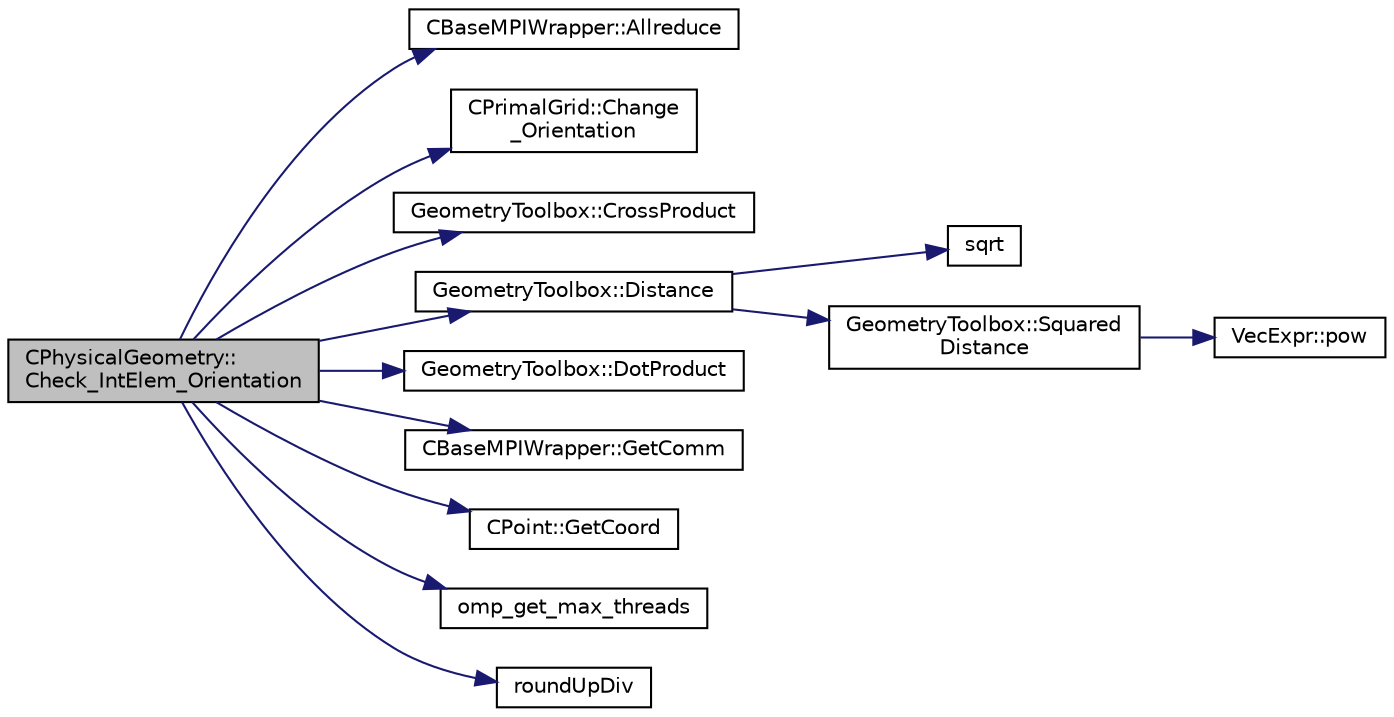 digraph "CPhysicalGeometry::Check_IntElem_Orientation"
{
 // LATEX_PDF_SIZE
  edge [fontname="Helvetica",fontsize="10",labelfontname="Helvetica",labelfontsize="10"];
  node [fontname="Helvetica",fontsize="10",shape=record];
  rankdir="LR";
  Node1 [label="CPhysicalGeometry::\lCheck_IntElem_Orientation",height=0.2,width=0.4,color="black", fillcolor="grey75", style="filled", fontcolor="black",tooltip="Check the volume element orientation."];
  Node1 -> Node2 [color="midnightblue",fontsize="10",style="solid",fontname="Helvetica"];
  Node2 [label="CBaseMPIWrapper::Allreduce",height=0.2,width=0.4,color="black", fillcolor="white", style="filled",URL="$classCBaseMPIWrapper.html#a381d4b3738c09d92ee1ae9f89715b541",tooltip=" "];
  Node1 -> Node3 [color="midnightblue",fontsize="10",style="solid",fontname="Helvetica"];
  Node3 [label="CPrimalGrid::Change\l_Orientation",height=0.2,width=0.4,color="black", fillcolor="white", style="filled",URL="$classCPrimalGrid.html#a4670cea3ba5db38d49946f8cf6cb5bf6",tooltip="A pure virtual member."];
  Node1 -> Node4 [color="midnightblue",fontsize="10",style="solid",fontname="Helvetica"];
  Node4 [label="GeometryToolbox::CrossProduct",height=0.2,width=0.4,color="black", fillcolor="white", style="filled",URL="$group__GeometryToolbox.html#ga26f2f767e60f046c51299f6236f84ffe",tooltip="c = a x b"];
  Node1 -> Node5 [color="midnightblue",fontsize="10",style="solid",fontname="Helvetica"];
  Node5 [label="GeometryToolbox::Distance",height=0.2,width=0.4,color="black", fillcolor="white", style="filled",URL="$group__GeometryToolbox.html#ga600fb4ee993ae4c3b985082d51994881",tooltip=" "];
  Node5 -> Node6 [color="midnightblue",fontsize="10",style="solid",fontname="Helvetica"];
  Node6 [label="sqrt",height=0.2,width=0.4,color="black", fillcolor="white", style="filled",URL="$group__SIMD.html#ga54a1925ab40fb4249ea255072520de35",tooltip=" "];
  Node5 -> Node7 [color="midnightblue",fontsize="10",style="solid",fontname="Helvetica"];
  Node7 [label="GeometryToolbox::Squared\lDistance",height=0.2,width=0.4,color="black", fillcolor="white", style="filled",URL="$group__GeometryToolbox.html#ga3db86410486389a5cda59b3d0ab17f66",tooltip=" "];
  Node7 -> Node8 [color="midnightblue",fontsize="10",style="solid",fontname="Helvetica"];
  Node8 [label="VecExpr::pow",height=0.2,width=0.4,color="black", fillcolor="white", style="filled",URL="$group__VecExpr.html#ga7fb255e1f2a1773d3cc6ff7bee1aadd2",tooltip=" "];
  Node1 -> Node9 [color="midnightblue",fontsize="10",style="solid",fontname="Helvetica"];
  Node9 [label="GeometryToolbox::DotProduct",height=0.2,width=0.4,color="black", fillcolor="white", style="filled",URL="$group__GeometryToolbox.html#ga7ec3e1e20fab73dbf0159fe38492cc89",tooltip=" "];
  Node1 -> Node10 [color="midnightblue",fontsize="10",style="solid",fontname="Helvetica"];
  Node10 [label="CBaseMPIWrapper::GetComm",height=0.2,width=0.4,color="black", fillcolor="white", style="filled",URL="$classCBaseMPIWrapper.html#a8154391fc3522954802889d81d4ef5da",tooltip=" "];
  Node1 -> Node11 [color="midnightblue",fontsize="10",style="solid",fontname="Helvetica"];
  Node11 [label="CPoint::GetCoord",height=0.2,width=0.4,color="black", fillcolor="white", style="filled",URL="$classCPoint.html#ab16c29dd03911529cd73bf467c313179",tooltip="Get the coordinates dor the control volume."];
  Node1 -> Node12 [color="midnightblue",fontsize="10",style="solid",fontname="Helvetica"];
  Node12 [label="omp_get_max_threads",height=0.2,width=0.4,color="black", fillcolor="white", style="filled",URL="$omp__structure_8hpp.html#a2f7befecc7b1a4eaade8d81fa6524225",tooltip="Maximum number of threads available."];
  Node1 -> Node13 [color="midnightblue",fontsize="10",style="solid",fontname="Helvetica"];
  Node13 [label="roundUpDiv",height=0.2,width=0.4,color="black", fillcolor="white", style="filled",URL="$omp__structure_8hpp.html#a1c00281f52b615b111a4990b2d2a5157",tooltip="Integer division rounding up."];
}
